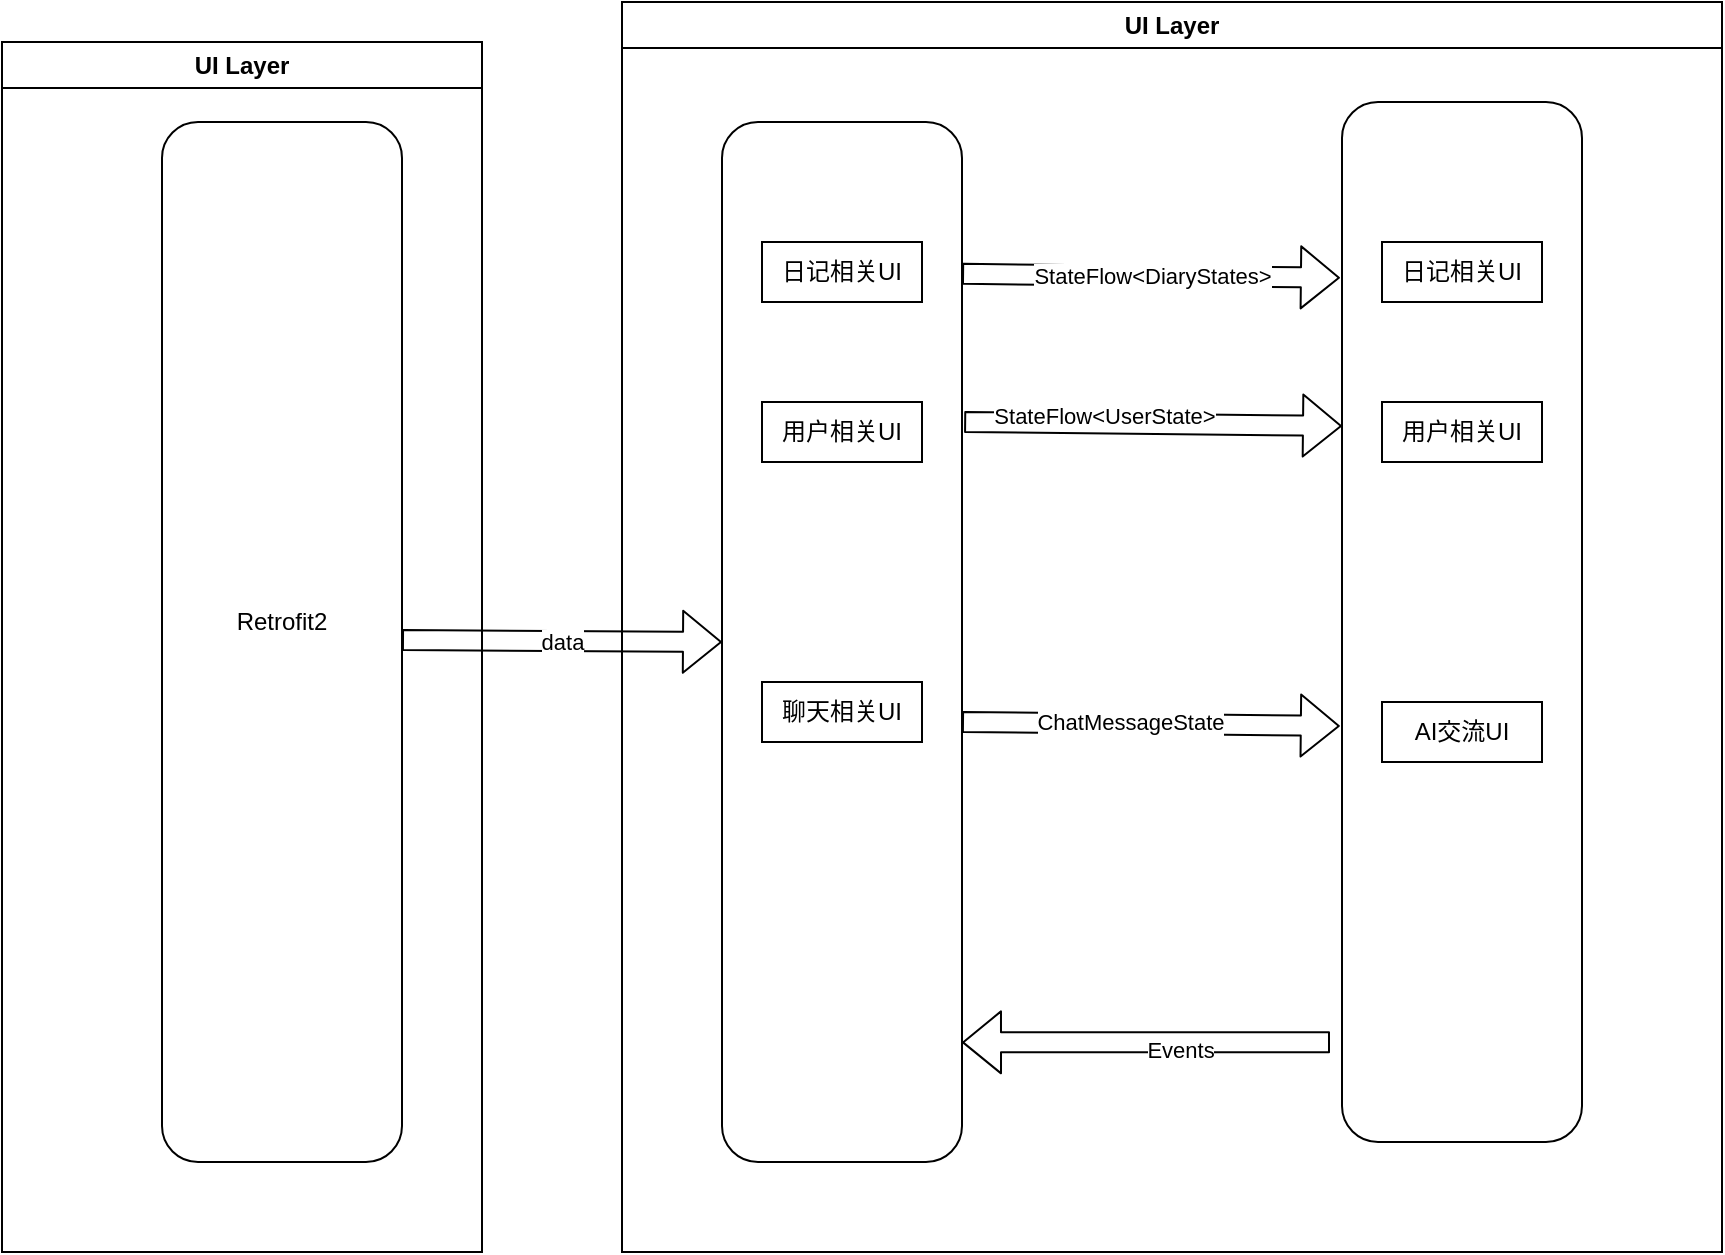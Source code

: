 <mxfile>
    <diagram id="PRa4ZY6j3v9GEAto6A6K" name="Page-1">
        <mxGraphModel dx="2347" dy="801" grid="1" gridSize="10" guides="1" tooltips="1" connect="1" arrows="1" fold="1" page="1" pageScale="1" pageWidth="850" pageHeight="1100" math="0" shadow="0">
            <root>
                <mxCell id="0"/>
                <mxCell id="1" parent="0"/>
                <mxCell id="3" value="" style="rounded=1;whiteSpace=wrap;html=1;" vertex="1" parent="1">
                    <mxGeometry x="60" y="210" width="120" height="520" as="geometry"/>
                </mxCell>
                <mxCell id="4" value="" style="rounded=1;whiteSpace=wrap;html=1;" vertex="1" parent="1">
                    <mxGeometry x="340" y="210" width="120" height="520" as="geometry"/>
                </mxCell>
                <mxCell id="5" value="" style="rounded=1;whiteSpace=wrap;html=1;" vertex="1" parent="1">
                    <mxGeometry x="650" y="200" width="120" height="520" as="geometry"/>
                </mxCell>
                <mxCell id="6" value="StateFlow&amp;lt;DiaryStates&amp;gt;" style="shape=flexArrow;endArrow=classic;html=1;entryX=-0.017;entryY=0.169;entryDx=0;entryDy=0;entryPerimeter=0;exitX=0.992;exitY=0.146;exitDx=0;exitDy=0;exitPerimeter=0;" edge="1" parent="1">
                    <mxGeometry width="50" height="50" relative="1" as="geometry">
                        <mxPoint x="460.04" y="285.92" as="sourcePoint"/>
                        <mxPoint x="648.96" y="287.88" as="targetPoint"/>
                    </mxGeometry>
                </mxCell>
                <mxCell id="7" value="" style="shape=flexArrow;endArrow=classic;html=1;entryX=-0.017;entryY=0.169;entryDx=0;entryDy=0;entryPerimeter=0;exitX=0.992;exitY=0.146;exitDx=0;exitDy=0;exitPerimeter=0;" edge="1" parent="1">
                    <mxGeometry width="50" height="50" relative="1" as="geometry">
                        <mxPoint x="461.08" y="360.0" as="sourcePoint"/>
                        <mxPoint x="650" y="361.96" as="targetPoint"/>
                    </mxGeometry>
                </mxCell>
                <mxCell id="13" value="StateFlow&amp;lt;UserState&amp;gt;" style="edgeLabel;html=1;align=center;verticalAlign=middle;resizable=0;points=[];" vertex="1" connectable="0" parent="7">
                    <mxGeometry x="-0.26" y="4" relative="1" as="geometry">
                        <mxPoint as="offset"/>
                    </mxGeometry>
                </mxCell>
                <mxCell id="8" value="" style="shape=flexArrow;endArrow=classic;html=1;entryX=-0.017;entryY=0.169;entryDx=0;entryDy=0;entryPerimeter=0;exitX=0.992;exitY=0.146;exitDx=0;exitDy=0;exitPerimeter=0;" edge="1" parent="1">
                    <mxGeometry width="50" height="50" relative="1" as="geometry">
                        <mxPoint x="460.0" y="510" as="sourcePoint"/>
                        <mxPoint x="648.92" y="511.96" as="targetPoint"/>
                    </mxGeometry>
                </mxCell>
                <mxCell id="14" value="ChatMessageState" style="edgeLabel;html=1;align=center;verticalAlign=middle;resizable=0;points=[];" vertex="1" connectable="0" parent="8">
                    <mxGeometry x="-0.111" y="1" relative="1" as="geometry">
                        <mxPoint as="offset"/>
                    </mxGeometry>
                </mxCell>
                <mxCell id="10" value="data" style="shape=flexArrow;endArrow=classic;html=1;exitX=0.992;exitY=0.146;exitDx=0;exitDy=0;exitPerimeter=0;" edge="1" parent="1">
                    <mxGeometry width="50" height="50" relative="1" as="geometry">
                        <mxPoint x="180.0" y="469.02" as="sourcePoint"/>
                        <mxPoint x="340" y="470" as="targetPoint"/>
                    </mxGeometry>
                </mxCell>
                <mxCell id="16" value="" style="shape=flexArrow;endArrow=classic;html=1;entryX=1;entryY=0.885;entryDx=0;entryDy=0;entryPerimeter=0;exitX=-0.05;exitY=0.904;exitDx=0;exitDy=0;exitPerimeter=0;" edge="1" parent="1" source="5" target="4">
                    <mxGeometry width="50" height="50" relative="1" as="geometry">
                        <mxPoint x="580" y="690" as="sourcePoint"/>
                        <mxPoint x="630" y="640" as="targetPoint"/>
                    </mxGeometry>
                </mxCell>
                <mxCell id="17" value="Events" style="edgeLabel;html=1;align=center;verticalAlign=middle;resizable=0;points=[];" vertex="1" connectable="0" parent="16">
                    <mxGeometry x="-0.185" y="4" relative="1" as="geometry">
                        <mxPoint as="offset"/>
                    </mxGeometry>
                </mxCell>
                <mxCell id="18" value="日记相关UI" style="rounded=0;whiteSpace=wrap;html=1;" vertex="1" parent="1">
                    <mxGeometry x="670" y="270" width="80" height="30" as="geometry"/>
                </mxCell>
                <mxCell id="19" value="用户相关UI" style="rounded=0;whiteSpace=wrap;html=1;" vertex="1" parent="1">
                    <mxGeometry x="670" y="350" width="80" height="30" as="geometry"/>
                </mxCell>
                <mxCell id="20" value="AI交流UI" style="rounded=0;whiteSpace=wrap;html=1;" vertex="1" parent="1">
                    <mxGeometry x="670" y="500" width="80" height="30" as="geometry"/>
                </mxCell>
                <mxCell id="22" value="日记相关UI" style="rounded=0;whiteSpace=wrap;html=1;" vertex="1" parent="1">
                    <mxGeometry x="360" y="270" width="80" height="30" as="geometry"/>
                </mxCell>
                <mxCell id="23" value="用户相关UI" style="rounded=0;whiteSpace=wrap;html=1;" vertex="1" parent="1">
                    <mxGeometry x="360" y="350" width="80" height="30" as="geometry"/>
                </mxCell>
                <mxCell id="24" value="聊天相关UI" style="rounded=0;whiteSpace=wrap;html=1;" vertex="1" parent="1">
                    <mxGeometry x="360" y="490" width="80" height="30" as="geometry"/>
                </mxCell>
                <mxCell id="25" value="Retrofit2" style="text;html=1;strokeColor=none;fillColor=none;align=center;verticalAlign=middle;whiteSpace=wrap;rounded=0;" vertex="1" parent="1">
                    <mxGeometry x="90" y="445" width="60" height="30" as="geometry"/>
                </mxCell>
                <mxCell id="28" value="UI Layer" style="swimlane;whiteSpace=wrap;html=1;fillColor=none;" vertex="1" parent="1">
                    <mxGeometry x="290" y="150" width="550" height="625" as="geometry"/>
                </mxCell>
                <mxCell id="29" value="UI Layer" style="swimlane;whiteSpace=wrap;html=1;fillColor=none;" vertex="1" parent="1">
                    <mxGeometry x="-20" y="170" width="240" height="605" as="geometry"/>
                </mxCell>
            </root>
        </mxGraphModel>
    </diagram>
</mxfile>